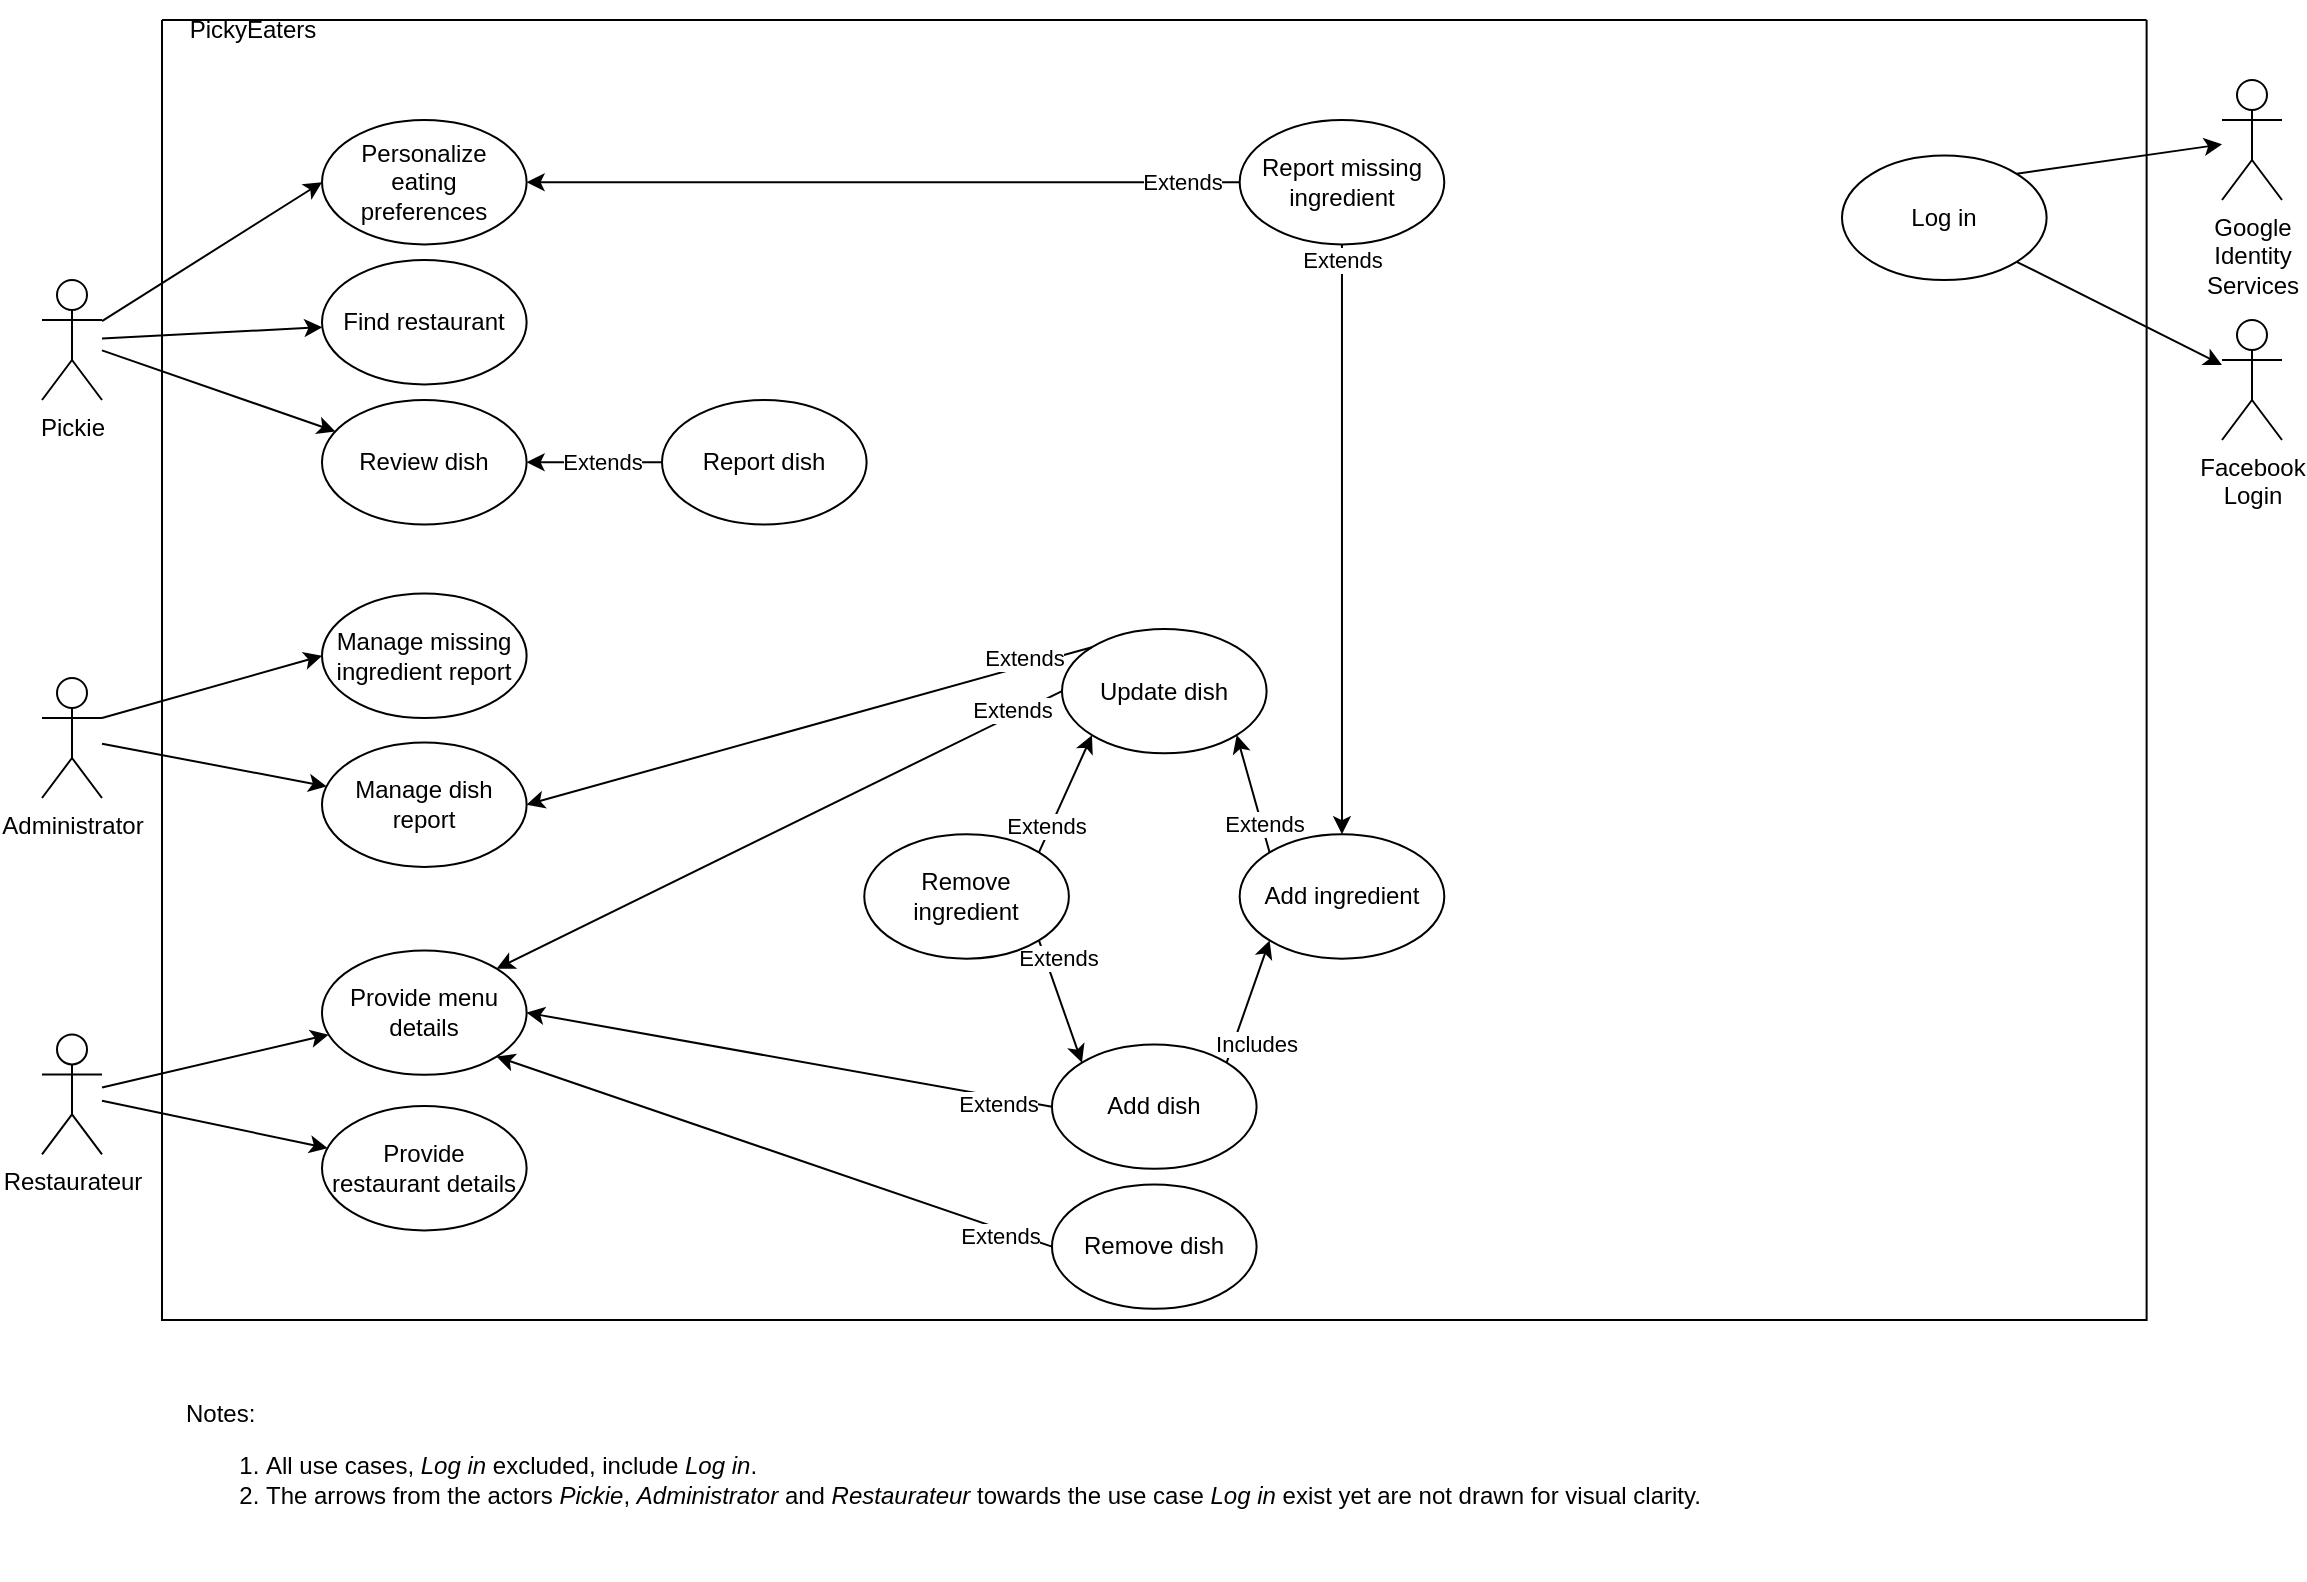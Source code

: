 <mxfile version="22.1.2" type="device">
  <diagram name="Pagina-1" id="WWh0_SsoO25W6FRa21t9">
    <mxGraphModel dx="1182" dy="683" grid="1" gridSize="10" guides="1" tooltips="1" connect="1" arrows="1" fold="1" page="1" pageScale="1" pageWidth="1169" pageHeight="827" math="0" shadow="0">
      <root>
        <mxCell id="0" />
        <mxCell id="1" parent="0" />
        <mxCell id="SUVodkcdX4tQ2F5Mpv8K-30" value="Google&lt;br&gt;Identity &lt;br&gt;Services" style="shape=umlActor;verticalLabelPosition=bottom;verticalAlign=top;html=1;" parent="1" vertex="1">
          <mxGeometry x="1120" y="50" width="30" height="60" as="geometry" />
        </mxCell>
        <mxCell id="SUVodkcdX4tQ2F5Mpv8K-131" value="" style="swimlane;startSize=0;" parent="1" vertex="1">
          <mxGeometry x="90" y="20" width="992.31" height="650" as="geometry">
            <mxRectangle x="100" y="40" width="50" height="40" as="alternateBounds" />
          </mxGeometry>
        </mxCell>
        <mxCell id="SUVodkcdX4tQ2F5Mpv8K-117" value="Log in" style="ellipse;whiteSpace=wrap;html=1;movable=1;resizable=1;rotatable=1;deletable=1;editable=1;locked=0;connectable=1;" parent="SUVodkcdX4tQ2F5Mpv8K-131" vertex="1">
          <mxGeometry x="840" y="67.78" width="102.308" height="62.222" as="geometry" />
        </mxCell>
        <mxCell id="SUVodkcdX4tQ2F5Mpv8K-22" value="" style="rounded=0;orthogonalLoop=1;jettySize=auto;html=1;" parent="SUVodkcdX4tQ2F5Mpv8K-131" source="SUVodkcdX4tQ2F5Mpv8K-2" target="SUVodkcdX4tQ2F5Mpv8K-13" edge="1">
          <mxGeometry relative="1" as="geometry" />
        </mxCell>
        <mxCell id="SUVodkcdX4tQ2F5Mpv8K-147" value="" style="rounded=0;orthogonalLoop=1;jettySize=auto;html=1;" parent="SUVodkcdX4tQ2F5Mpv8K-131" source="SUVodkcdX4tQ2F5Mpv8K-2" target="SUVodkcdX4tQ2F5Mpv8K-17" edge="1">
          <mxGeometry relative="1" as="geometry" />
        </mxCell>
        <mxCell id="SUVodkcdX4tQ2F5Mpv8K-2" value="Pickie" style="shape=umlActor;verticalLabelPosition=bottom;verticalAlign=top;html=1;" parent="SUVodkcdX4tQ2F5Mpv8K-131" vertex="1">
          <mxGeometry x="-60" y="130" width="30" height="60" as="geometry" />
        </mxCell>
        <mxCell id="SUVodkcdX4tQ2F5Mpv8K-17" value="Review dish" style="ellipse;whiteSpace=wrap;html=1;movable=1;resizable=1;rotatable=1;deletable=1;editable=1;locked=0;connectable=1;" parent="SUVodkcdX4tQ2F5Mpv8K-131" vertex="1">
          <mxGeometry x="79.996" y="190.0" width="102.308" height="62.222" as="geometry" />
        </mxCell>
        <mxCell id="SUVodkcdX4tQ2F5Mpv8K-169" style="rounded=0;orthogonalLoop=1;jettySize=auto;html=1;entryX=1;entryY=0.5;entryDx=0;entryDy=0;" parent="SUVodkcdX4tQ2F5Mpv8K-131" source="SUVodkcdX4tQ2F5Mpv8K-18" target="SUVodkcdX4tQ2F5Mpv8K-17" edge="1">
          <mxGeometry relative="1" as="geometry" />
        </mxCell>
        <mxCell id="0ggBJ-V_-2L_ERKzc3WN-101" value="Extends" style="edgeLabel;html=1;align=center;verticalAlign=middle;resizable=0;points=[];" parent="SUVodkcdX4tQ2F5Mpv8K-169" vertex="1" connectable="0">
          <mxGeometry x="-0.35" y="-1" relative="1" as="geometry">
            <mxPoint x="-8" y="1" as="offset" />
          </mxGeometry>
        </mxCell>
        <mxCell id="SUVodkcdX4tQ2F5Mpv8K-18" value="Report dish" style="ellipse;whiteSpace=wrap;html=1;movable=1;resizable=1;rotatable=1;deletable=1;editable=1;locked=0;connectable=1;" parent="SUVodkcdX4tQ2F5Mpv8K-131" vertex="1">
          <mxGeometry x="250.002" y="190" width="102.308" height="62.222" as="geometry" />
        </mxCell>
        <mxCell id="SUVodkcdX4tQ2F5Mpv8K-70" value="Remove dish" style="ellipse;whiteSpace=wrap;html=1;movable=1;resizable=1;rotatable=1;deletable=1;editable=1;locked=0;connectable=1;" parent="SUVodkcdX4tQ2F5Mpv8K-131" vertex="1">
          <mxGeometry x="444.985" y="582.213" width="102.308" height="62.222" as="geometry" />
        </mxCell>
        <mxCell id="SUVodkcdX4tQ2F5Mpv8K-212" value="" style="rounded=0;orthogonalLoop=1;jettySize=auto;html=1;entryX=0;entryY=1;entryDx=0;entryDy=0;exitX=1;exitY=0;exitDx=0;exitDy=0;" parent="SUVodkcdX4tQ2F5Mpv8K-131" source="SUVodkcdX4tQ2F5Mpv8K-107" target="SUVodkcdX4tQ2F5Mpv8K-21" edge="1">
          <mxGeometry relative="1" as="geometry">
            <mxPoint x="562" y="440" as="targetPoint" />
          </mxGeometry>
        </mxCell>
        <mxCell id="0ggBJ-V_-2L_ERKzc3WN-108" value="Includes" style="edgeLabel;html=1;align=center;verticalAlign=middle;resizable=0;points=[];" parent="SUVodkcdX4tQ2F5Mpv8K-212" vertex="1" connectable="0">
          <mxGeometry x="0.469" y="-1" relative="1" as="geometry">
            <mxPoint x="-2" y="35" as="offset" />
          </mxGeometry>
        </mxCell>
        <mxCell id="SUVodkcdX4tQ2F5Mpv8K-107" value="Add dish" style="ellipse;whiteSpace=wrap;html=1;movable=1;resizable=1;rotatable=1;deletable=1;editable=1;locked=0;connectable=1;" parent="SUVodkcdX4tQ2F5Mpv8K-131" vertex="1">
          <mxGeometry x="444.985" y="512.213" width="102.308" height="62.222" as="geometry" />
        </mxCell>
        <mxCell id="SUVodkcdX4tQ2F5Mpv8K-19" value="Update dish" style="ellipse;whiteSpace=wrap;html=1;movable=1;resizable=1;rotatable=1;deletable=1;editable=1;locked=0;connectable=1;" parent="SUVodkcdX4tQ2F5Mpv8K-131" vertex="1">
          <mxGeometry x="449.998" y="304.466" width="102.308" height="62.222" as="geometry" />
        </mxCell>
        <mxCell id="SUVodkcdX4tQ2F5Mpv8K-218" value="" style="rounded=0;orthogonalLoop=1;jettySize=auto;html=1;exitX=1;exitY=0;exitDx=0;exitDy=0;entryX=0;entryY=1;entryDx=0;entryDy=0;" parent="SUVodkcdX4tQ2F5Mpv8K-131" source="SUVodkcdX4tQ2F5Mpv8K-20" target="SUVodkcdX4tQ2F5Mpv8K-19" edge="1">
          <mxGeometry relative="1" as="geometry">
            <mxPoint x="492" y="367.69" as="targetPoint" />
          </mxGeometry>
        </mxCell>
        <mxCell id="0ggBJ-V_-2L_ERKzc3WN-107" value="Extends" style="edgeLabel;html=1;align=center;verticalAlign=middle;resizable=0;points=[];" parent="SUVodkcdX4tQ2F5Mpv8K-218" vertex="1" connectable="0">
          <mxGeometry x="-0.731" relative="1" as="geometry">
            <mxPoint y="-6" as="offset" />
          </mxGeometry>
        </mxCell>
        <mxCell id="lcHNOFjkieyMgR1XKtjw-1" value="" style="rounded=0;orthogonalLoop=1;jettySize=auto;html=1;exitX=1;exitY=1;exitDx=0;exitDy=0;entryX=0;entryY=0;entryDx=0;entryDy=0;" edge="1" parent="SUVodkcdX4tQ2F5Mpv8K-131" source="SUVodkcdX4tQ2F5Mpv8K-20" target="SUVodkcdX4tQ2F5Mpv8K-107">
          <mxGeometry relative="1" as="geometry" />
        </mxCell>
        <mxCell id="lcHNOFjkieyMgR1XKtjw-3" value="Extends" style="edgeLabel;html=1;align=center;verticalAlign=middle;resizable=0;points=[];" vertex="1" connectable="0" parent="lcHNOFjkieyMgR1XKtjw-1">
          <mxGeometry x="-0.395" y="-1" relative="1" as="geometry">
            <mxPoint x="4" y="-10" as="offset" />
          </mxGeometry>
        </mxCell>
        <mxCell id="SUVodkcdX4tQ2F5Mpv8K-20" value="Remove ingredient" style="ellipse;whiteSpace=wrap;html=1;movable=1;resizable=1;rotatable=1;deletable=1;editable=1;locked=0;connectable=1;" parent="SUVodkcdX4tQ2F5Mpv8K-131" vertex="1">
          <mxGeometry x="351.137" y="407.112" width="102.308" height="62.222" as="geometry" />
        </mxCell>
        <mxCell id="SUVodkcdX4tQ2F5Mpv8K-215" value="" style="rounded=0;orthogonalLoop=1;jettySize=auto;html=1;entryX=1;entryY=1;entryDx=0;entryDy=0;exitX=0;exitY=0;exitDx=0;exitDy=0;" parent="SUVodkcdX4tQ2F5Mpv8K-131" source="SUVodkcdX4tQ2F5Mpv8K-21" target="SUVodkcdX4tQ2F5Mpv8K-19" edge="1">
          <mxGeometry relative="1" as="geometry" />
        </mxCell>
        <mxCell id="0ggBJ-V_-2L_ERKzc3WN-109" value="Extends" style="edgeLabel;html=1;align=center;verticalAlign=middle;resizable=0;points=[];" parent="SUVodkcdX4tQ2F5Mpv8K-215" vertex="1" connectable="0">
          <mxGeometry x="-0.509" y="-1" relative="1" as="geometry">
            <mxPoint as="offset" />
          </mxGeometry>
        </mxCell>
        <mxCell id="gfF8k4J5GaET6WxlGwNS-1" value="" style="edgeStyle=orthogonalEdgeStyle;rounded=0;orthogonalLoop=1;jettySize=auto;html=1;entryX=0.5;entryY=0;entryDx=0;entryDy=0;exitX=0.5;exitY=1;exitDx=0;exitDy=0;" parent="SUVodkcdX4tQ2F5Mpv8K-131" source="SUVodkcdX4tQ2F5Mpv8K-222" target="SUVodkcdX4tQ2F5Mpv8K-21" edge="1">
          <mxGeometry relative="1" as="geometry" />
        </mxCell>
        <mxCell id="gfF8k4J5GaET6WxlGwNS-2" value="Extends" style="edgeLabel;html=1;align=center;verticalAlign=middle;resizable=0;points=[];" parent="gfF8k4J5GaET6WxlGwNS-1" vertex="1" connectable="0">
          <mxGeometry x="-0.699" y="-1" relative="1" as="geometry">
            <mxPoint x="1" y="-37" as="offset" />
          </mxGeometry>
        </mxCell>
        <mxCell id="SUVodkcdX4tQ2F5Mpv8K-21" value="Add ingredient" style="ellipse;whiteSpace=wrap;html=1;movable=1;resizable=1;rotatable=1;deletable=1;editable=1;locked=0;connectable=1;" parent="SUVodkcdX4tQ2F5Mpv8K-131" vertex="1">
          <mxGeometry x="538.835" y="407.113" width="102.308" height="62.222" as="geometry" />
        </mxCell>
        <mxCell id="SUVodkcdX4tQ2F5Mpv8K-13" value="Find restaurant" style="ellipse;whiteSpace=wrap;html=1;movable=1;resizable=1;rotatable=1;deletable=1;editable=1;locked=0;connectable=1;" parent="SUVodkcdX4tQ2F5Mpv8K-131" vertex="1">
          <mxGeometry x="80" y="120" width="102.308" height="62.222" as="geometry" />
        </mxCell>
        <mxCell id="SUVodkcdX4tQ2F5Mpv8K-167" value="Manage dish report" style="ellipse;whiteSpace=wrap;html=1;movable=1;resizable=1;rotatable=1;deletable=1;editable=1;locked=0;connectable=1;" parent="SUVodkcdX4tQ2F5Mpv8K-131" vertex="1">
          <mxGeometry x="80" y="361.228" width="102.308" height="62.222" as="geometry" />
        </mxCell>
        <mxCell id="SUVodkcdX4tQ2F5Mpv8K-178" value="" style="rounded=0;orthogonalLoop=1;jettySize=auto;html=1;entryX=1;entryY=0.5;entryDx=0;entryDy=0;exitX=0;exitY=0;exitDx=0;exitDy=0;" parent="SUVodkcdX4tQ2F5Mpv8K-131" source="SUVodkcdX4tQ2F5Mpv8K-19" target="SUVodkcdX4tQ2F5Mpv8K-167" edge="1">
          <mxGeometry relative="1" as="geometry">
            <mxPoint x="416" y="336.11" as="sourcePoint" />
            <mxPoint x="190" y="384.11" as="targetPoint" />
          </mxGeometry>
        </mxCell>
        <mxCell id="0ggBJ-V_-2L_ERKzc3WN-106" value="Extends" style="edgeLabel;html=1;align=center;verticalAlign=middle;resizable=0;points=[];" parent="SUVodkcdX4tQ2F5Mpv8K-178" vertex="1" connectable="0">
          <mxGeometry x="-0.759" y="-1" relative="1" as="geometry">
            <mxPoint y="-3" as="offset" />
          </mxGeometry>
        </mxCell>
        <mxCell id="SUVodkcdX4tQ2F5Mpv8K-222" value="Report missing ingredient" style="ellipse;whiteSpace=wrap;html=1;movable=1;resizable=1;rotatable=1;deletable=1;editable=1;locked=0;connectable=1;" parent="SUVodkcdX4tQ2F5Mpv8K-131" vertex="1">
          <mxGeometry x="538.832" y="50" width="102.308" height="62.222" as="geometry" />
        </mxCell>
        <mxCell id="SUVodkcdX4tQ2F5Mpv8K-177" value="" style="rounded=0;orthogonalLoop=1;jettySize=auto;html=1;exitX=0;exitY=0.5;exitDx=0;exitDy=0;entryX=1;entryY=1;entryDx=0;entryDy=0;" parent="SUVodkcdX4tQ2F5Mpv8K-131" source="SUVodkcdX4tQ2F5Mpv8K-70" target="SUVodkcdX4tQ2F5Mpv8K-15" edge="1">
          <mxGeometry relative="1" as="geometry">
            <mxPoint x="384" y="437" as="sourcePoint" />
            <mxPoint x="168" y="493" as="targetPoint" />
          </mxGeometry>
        </mxCell>
        <mxCell id="0ggBJ-V_-2L_ERKzc3WN-105" value="Extends" style="edgeLabel;html=1;align=center;verticalAlign=middle;resizable=0;points=[];" parent="SUVodkcdX4tQ2F5Mpv8K-177" vertex="1" connectable="0">
          <mxGeometry x="-0.817" y="3" relative="1" as="geometry">
            <mxPoint as="offset" />
          </mxGeometry>
        </mxCell>
        <mxCell id="SUVodkcdX4tQ2F5Mpv8K-174" value="" style="rounded=0;orthogonalLoop=1;jettySize=auto;html=1;entryX=1;entryY=0;entryDx=0;entryDy=0;exitX=0;exitY=0.5;exitDx=0;exitDy=0;" parent="SUVodkcdX4tQ2F5Mpv8K-131" source="SUVodkcdX4tQ2F5Mpv8K-19" target="SUVodkcdX4tQ2F5Mpv8K-15" edge="1">
          <mxGeometry relative="1" as="geometry" />
        </mxCell>
        <mxCell id="0ggBJ-V_-2L_ERKzc3WN-102" value="Extends" style="edgeLabel;html=1;align=center;verticalAlign=middle;resizable=0;points=[];" parent="SUVodkcdX4tQ2F5Mpv8K-174" vertex="1" connectable="0">
          <mxGeometry x="-0.7" relative="1" as="geometry">
            <mxPoint x="17" y="-12" as="offset" />
          </mxGeometry>
        </mxCell>
        <mxCell id="SUVodkcdX4tQ2F5Mpv8K-175" value="" style="rounded=0;orthogonalLoop=1;jettySize=auto;html=1;exitX=0;exitY=0.5;exitDx=0;exitDy=0;entryX=1;entryY=0.5;entryDx=0;entryDy=0;" parent="SUVodkcdX4tQ2F5Mpv8K-131" source="SUVodkcdX4tQ2F5Mpv8K-107" target="SUVodkcdX4tQ2F5Mpv8K-15" edge="1">
          <mxGeometry relative="1" as="geometry">
            <mxPoint x="336" y="484.77" as="sourcePoint" />
            <mxPoint x="120" y="540.77" as="targetPoint" />
          </mxGeometry>
        </mxCell>
        <mxCell id="0ggBJ-V_-2L_ERKzc3WN-104" value="Extends" style="edgeLabel;html=1;align=center;verticalAlign=middle;resizable=0;points=[];" parent="SUVodkcdX4tQ2F5Mpv8K-175" vertex="1" connectable="0">
          <mxGeometry x="-0.794" y="3" relative="1" as="geometry">
            <mxPoint as="offset" />
          </mxGeometry>
        </mxCell>
        <mxCell id="SUVodkcdX4tQ2F5Mpv8K-11" value="Personalize&lt;br&gt;eating&lt;br&gt;preferences" style="ellipse;whiteSpace=wrap;html=1;movable=1;resizable=1;rotatable=1;deletable=1;editable=1;locked=0;connectable=1;" parent="SUVodkcdX4tQ2F5Mpv8K-131" vertex="1">
          <mxGeometry x="80.004" y="50" width="102.308" height="62.222" as="geometry" />
        </mxCell>
        <mxCell id="SUVodkcdX4tQ2F5Mpv8K-224" value="" style="rounded=0;orthogonalLoop=1;jettySize=auto;html=1;entryX=1;entryY=0.5;entryDx=0;entryDy=0;exitX=0;exitY=0.5;exitDx=0;exitDy=0;" parent="SUVodkcdX4tQ2F5Mpv8K-131" source="SUVodkcdX4tQ2F5Mpv8K-222" target="SUVodkcdX4tQ2F5Mpv8K-11" edge="1">
          <mxGeometry relative="1" as="geometry" />
        </mxCell>
        <mxCell id="0ggBJ-V_-2L_ERKzc3WN-99" value="Extends" style="edgeLabel;html=1;align=center;verticalAlign=middle;resizable=0;points=[];" parent="SUVodkcdX4tQ2F5Mpv8K-224" vertex="1" connectable="0">
          <mxGeometry x="-0.499" y="2" relative="1" as="geometry">
            <mxPoint x="60" y="-2" as="offset" />
          </mxGeometry>
        </mxCell>
        <mxCell id="0ggBJ-V_-2L_ERKzc3WN-48" value="Manage missing ingredient report" style="ellipse;whiteSpace=wrap;html=1;movable=1;resizable=1;rotatable=1;deletable=1;editable=1;locked=0;connectable=1;" parent="SUVodkcdX4tQ2F5Mpv8K-131" vertex="1">
          <mxGeometry x="80" y="286.788" width="102.308" height="62.222" as="geometry" />
        </mxCell>
        <mxCell id="SUVodkcdX4tQ2F5Mpv8K-26" value="" style="rounded=0;orthogonalLoop=1;jettySize=auto;html=1;" parent="SUVodkcdX4tQ2F5Mpv8K-131" source="SUVodkcdX4tQ2F5Mpv8K-3" target="SUVodkcdX4tQ2F5Mpv8K-15" edge="1">
          <mxGeometry relative="1" as="geometry">
            <mxPoint x="-40" y="560.21" as="sourcePoint" />
          </mxGeometry>
        </mxCell>
        <mxCell id="SUVodkcdX4tQ2F5Mpv8K-115" value="" style="rounded=0;orthogonalLoop=1;jettySize=auto;html=1;" parent="SUVodkcdX4tQ2F5Mpv8K-131" source="SUVodkcdX4tQ2F5Mpv8K-3" target="SUVodkcdX4tQ2F5Mpv8K-114" edge="1">
          <mxGeometry relative="1" as="geometry" />
        </mxCell>
        <mxCell id="SUVodkcdX4tQ2F5Mpv8K-3" value="Restaurateur" style="shape=umlActor;verticalLabelPosition=bottom;verticalAlign=top;html=1;" parent="SUVodkcdX4tQ2F5Mpv8K-131" vertex="1">
          <mxGeometry x="-60" y="507.21" width="30" height="60" as="geometry" />
        </mxCell>
        <mxCell id="SUVodkcdX4tQ2F5Mpv8K-15" value="Provide menu details" style="ellipse;whiteSpace=wrap;html=1;movable=1;resizable=1;rotatable=1;deletable=1;editable=1;locked=0;connectable=1;" parent="SUVodkcdX4tQ2F5Mpv8K-131" vertex="1">
          <mxGeometry x="80" y="465.21" width="102.308" height="62.222" as="geometry" />
        </mxCell>
        <mxCell id="SUVodkcdX4tQ2F5Mpv8K-114" value="Provide&lt;br&gt;restaurant details" style="ellipse;whiteSpace=wrap;html=1;movable=1;resizable=1;rotatable=1;deletable=1;editable=1;locked=0;connectable=1;" parent="SUVodkcdX4tQ2F5Mpv8K-131" vertex="1">
          <mxGeometry x="80" y="542.992" width="102.308" height="62.222" as="geometry" />
        </mxCell>
        <mxCell id="SUVodkcdX4tQ2F5Mpv8K-6" value="Administrator" style="shape=umlActor;verticalLabelPosition=bottom;verticalAlign=top;html=1;" parent="SUVodkcdX4tQ2F5Mpv8K-131" vertex="1">
          <mxGeometry x="-60" y="329" width="30" height="60" as="geometry" />
        </mxCell>
        <mxCell id="SUVodkcdX4tQ2F5Mpv8K-168" value="" style="rounded=0;orthogonalLoop=1;jettySize=auto;html=1;" parent="SUVodkcdX4tQ2F5Mpv8K-131" source="SUVodkcdX4tQ2F5Mpv8K-6" target="SUVodkcdX4tQ2F5Mpv8K-167" edge="1">
          <mxGeometry relative="1" as="geometry" />
        </mxCell>
        <mxCell id="0ggBJ-V_-2L_ERKzc3WN-51" value="" style="rounded=0;orthogonalLoop=1;jettySize=auto;html=1;exitX=1;exitY=0.333;exitDx=0;exitDy=0;exitPerimeter=0;entryX=0;entryY=0.5;entryDx=0;entryDy=0;" parent="SUVodkcdX4tQ2F5Mpv8K-131" source="SUVodkcdX4tQ2F5Mpv8K-6" target="0ggBJ-V_-2L_ERKzc3WN-48" edge="1">
          <mxGeometry relative="1" as="geometry">
            <mxPoint x="-30.45" y="361.32" as="sourcePoint" />
            <mxPoint x="79.55" y="352.32" as="targetPoint" />
          </mxGeometry>
        </mxCell>
        <mxCell id="0ggBJ-V_-2L_ERKzc3WN-89" style="rounded=0;orthogonalLoop=1;jettySize=auto;html=1;entryX=0;entryY=0.5;entryDx=0;entryDy=0;" parent="SUVodkcdX4tQ2F5Mpv8K-131" source="SUVodkcdX4tQ2F5Mpv8K-2" target="SUVodkcdX4tQ2F5Mpv8K-11" edge="1">
          <mxGeometry relative="1" as="geometry">
            <mxPoint x="-50" y="190.11" as="sourcePoint" />
            <mxPoint x="80" y="92.11" as="targetPoint" />
          </mxGeometry>
        </mxCell>
        <mxCell id="SUVodkcdX4tQ2F5Mpv8K-249" value="PickyEaters" style="text;html=1;align=center;verticalAlign=middle;resizable=0;points=[];autosize=1;strokeColor=none;fillColor=none;" parent="1" vertex="1">
          <mxGeometry x="90" y="10" width="90" height="30" as="geometry" />
        </mxCell>
        <mxCell id="0ggBJ-V_-2L_ERKzc3WN-1" value="Facebook &lt;br&gt;Login" style="shape=umlActor;verticalLabelPosition=bottom;verticalAlign=top;html=1;" parent="1" vertex="1">
          <mxGeometry x="1120" y="170" width="30" height="60" as="geometry" />
        </mxCell>
        <mxCell id="0ggBJ-V_-2L_ERKzc3WN-4" value="" style="endArrow=classic;html=1;rounded=0;exitX=1;exitY=0;exitDx=0;exitDy=0;" parent="1" source="SUVodkcdX4tQ2F5Mpv8K-117" target="SUVodkcdX4tQ2F5Mpv8K-30" edge="1">
          <mxGeometry width="50" height="50" relative="1" as="geometry">
            <mxPoint x="1052.31" y="261.12" as="sourcePoint" />
            <mxPoint x="1102.31" y="211.12" as="targetPoint" />
          </mxGeometry>
        </mxCell>
        <mxCell id="0ggBJ-V_-2L_ERKzc3WN-2" value="" style="endArrow=classic;html=1;rounded=0;exitX=1;exitY=1;exitDx=0;exitDy=0;" parent="1" source="SUVodkcdX4tQ2F5Mpv8K-117" target="0ggBJ-V_-2L_ERKzc3WN-1" edge="1">
          <mxGeometry width="50" height="50" relative="1" as="geometry">
            <mxPoint x="1052.31" y="285" as="sourcePoint" />
            <mxPoint x="1110" y="210" as="targetPoint" />
          </mxGeometry>
        </mxCell>
        <mxCell id="0ggBJ-V_-2L_ERKzc3WN-130" value="Notes: &lt;br&gt;&lt;div style=&quot;&quot;&gt;&lt;ol&gt;&lt;li&gt;&lt;span style=&quot;background-color: initial;&quot;&gt;All use cases, &lt;/span&gt;&lt;i style=&quot;background-color: initial;&quot;&gt;Log in&lt;/i&gt;&lt;span style=&quot;background-color: initial;&quot;&gt; excluded, include &lt;/span&gt;&lt;i style=&quot;background-color: initial;&quot;&gt;Log in&lt;/i&gt;&lt;span style=&quot;background-color: initial;&quot;&gt;.&lt;/span&gt;&lt;/li&gt;&lt;li&gt;The arrows from the actors &lt;i&gt;Pickie&lt;/i&gt;, &lt;i&gt;Administrator &lt;/i&gt;and &lt;i&gt;Restaurateur &lt;/i&gt;towards the use case &lt;i&gt;Log in &lt;/i&gt;exist yet are not drawn for visual clarity.&lt;/li&gt;&lt;/ol&gt;&lt;/div&gt;&lt;div style=&quot;&quot;&gt;&lt;br&gt;&lt;/div&gt;" style="text;html=1;align=left;verticalAlign=middle;resizable=0;points=[];autosize=1;strokeColor=none;fillColor=none;" parent="1" vertex="1">
          <mxGeometry x="100" y="700" width="780" height="100" as="geometry" />
        </mxCell>
      </root>
    </mxGraphModel>
  </diagram>
</mxfile>
